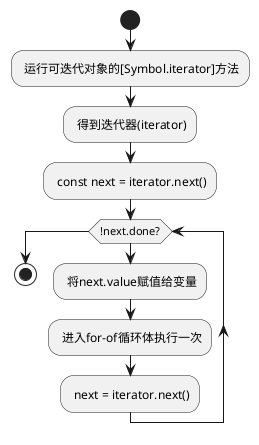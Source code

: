 @startuml

start

: 运行可迭代对象的[Symbol.iterator]方法;
: 得到迭代器(iterator);
: const next = iterator.next();
while(!next.done?)
    : 将next.value赋值给变量;
    : 进入for-of循环体执行一次;
    : next = iterator.next();
endwhile;
stop

@enduml 